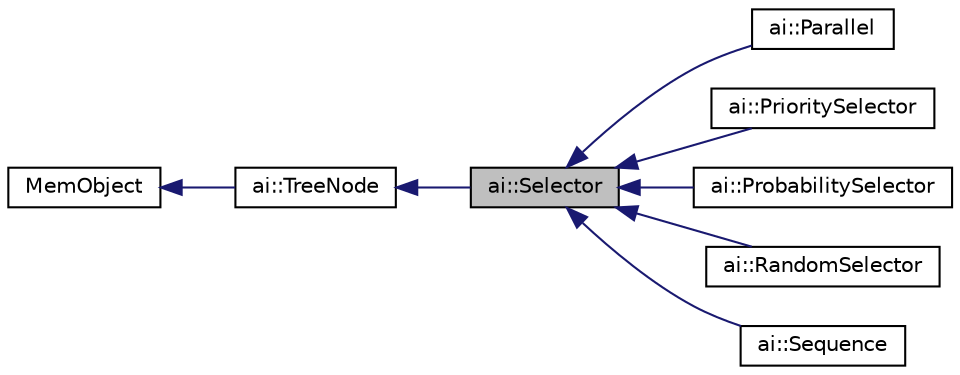 digraph "ai::Selector"
{
  edge [fontname="Helvetica",fontsize="10",labelfontname="Helvetica",labelfontsize="10"];
  node [fontname="Helvetica",fontsize="10",shape=record];
  rankdir="LR";
  Node1 [label="ai::Selector",height=0.2,width=0.4,color="black", fillcolor="grey75", style="filled", fontcolor="black"];
  Node2 -> Node1 [dir="back",color="midnightblue",fontsize="10",style="solid",fontname="Helvetica"];
  Node2 [label="ai::TreeNode",height=0.2,width=0.4,color="black", fillcolor="white", style="filled",URL="$classai_1_1TreeNode.html",tooltip="The base class for all behaviour tree actions. "];
  Node3 -> Node2 [dir="back",color="midnightblue",fontsize="10",style="solid",fontname="Helvetica"];
  Node3 [label="MemObject",height=0.2,width=0.4,color="black", fillcolor="white", style="filled",URL="$classai_1_1__MemObject.html"];
  Node1 -> Node4 [dir="back",color="midnightblue",fontsize="10",style="solid",fontname="Helvetica"];
  Node4 [label="ai::Parallel",height=0.2,width=0.4,color="black", fillcolor="white", style="filled",URL="$classai_1_1Parallel.html",tooltip="Executes all the connected children in the order they were added (no matter what the TreeNodeStatus o..."];
  Node1 -> Node5 [dir="back",color="midnightblue",fontsize="10",style="solid",fontname="Helvetica"];
  Node5 [label="ai::PrioritySelector",height=0.2,width=0.4,color="black", fillcolor="white", style="filled",URL="$classai_1_1PrioritySelector.html",tooltip="This node tries to execute all the attached children until one succeeds. This composite only fails if..."];
  Node1 -> Node6 [dir="back",color="midnightblue",fontsize="10",style="solid",fontname="Helvetica"];
  Node6 [label="ai::ProbabilitySelector",height=0.2,width=0.4,color="black", fillcolor="white", style="filled",URL="$classai_1_1ProbabilitySelector.html",tooltip="This node executes one of the attached children randomly based on the given weights. The node is executed until it is no longer in the running state. "];
  Node1 -> Node7 [dir="back",color="midnightblue",fontsize="10",style="solid",fontname="Helvetica"];
  Node7 [label="ai::RandomSelector",height=0.2,width=0.4,color="black", fillcolor="white", style="filled",URL="$classai_1_1RandomSelector.html",tooltip="This node executes all the attached children in random order. This composite only fails if all childr..."];
  Node1 -> Node8 [dir="back",color="midnightblue",fontsize="10",style="solid",fontname="Helvetica"];
  Node8 [label="ai::Sequence",height=0.2,width=0.4,color="black", fillcolor="white", style="filled",URL="$classai_1_1Sequence.html",tooltip="The sequence continues to execute their children until one of the children returned a state that is n..."];
}

